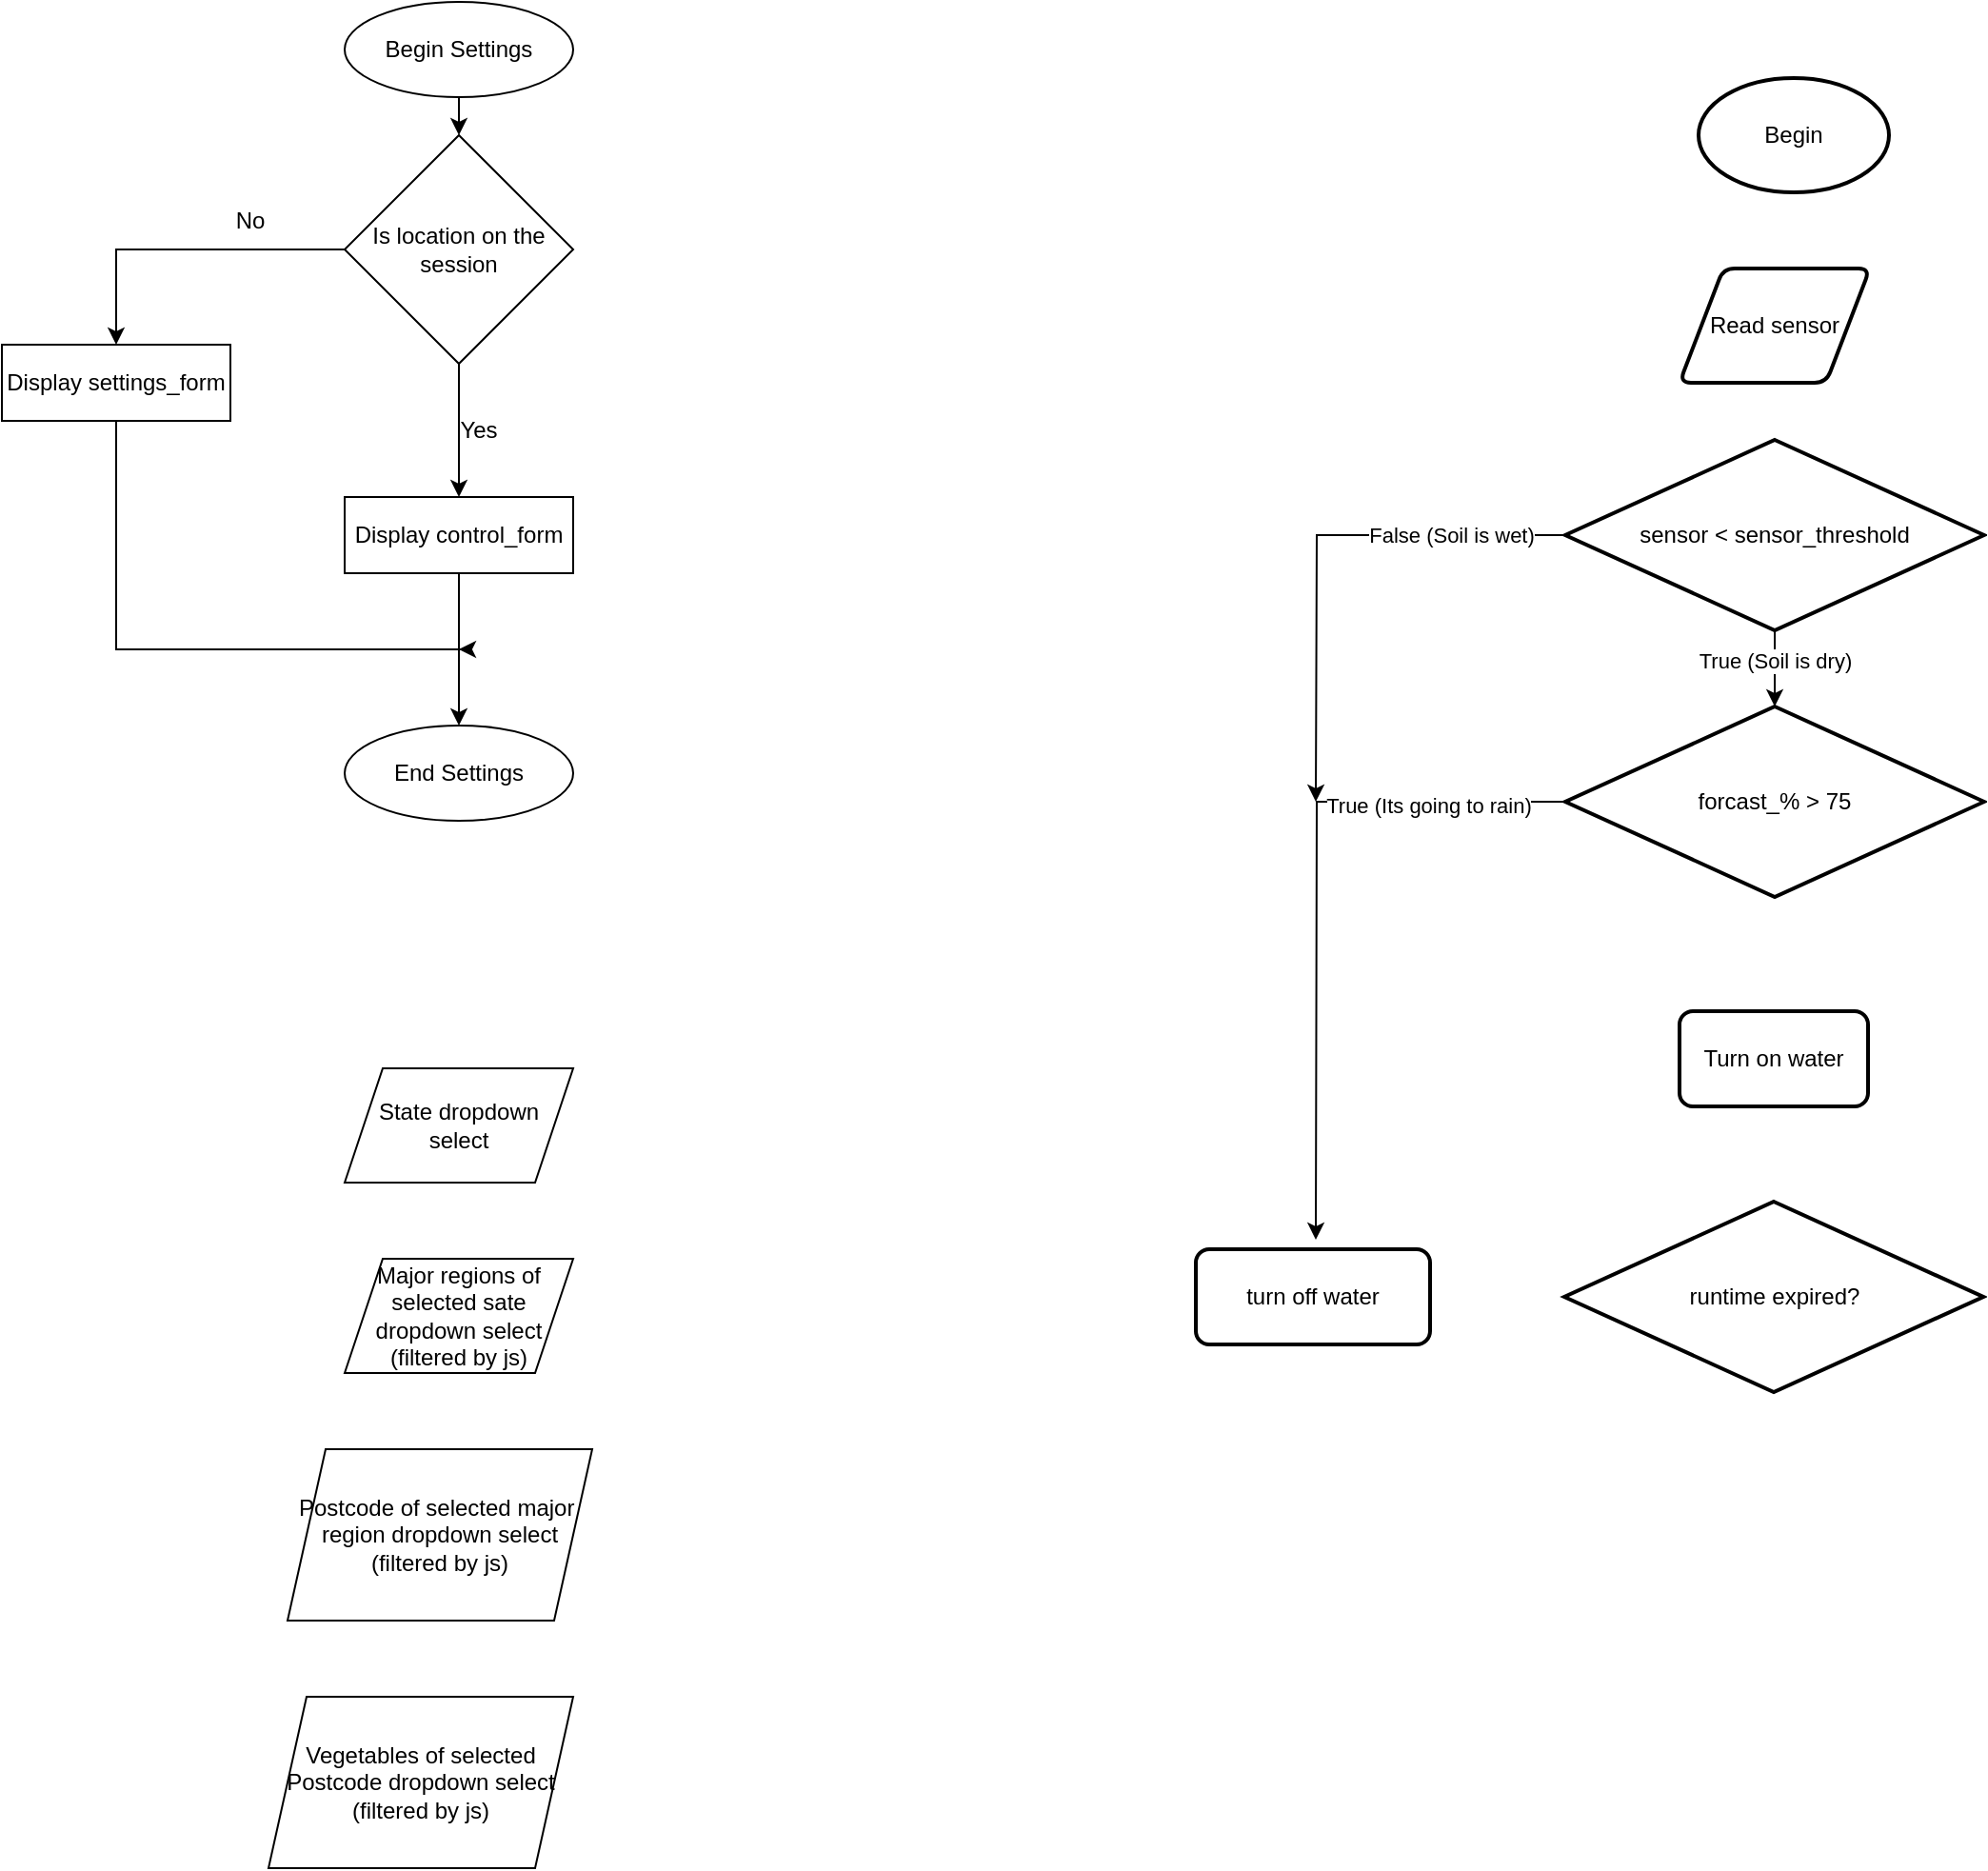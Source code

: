 <mxfile version="24.7.7">
  <diagram name="Page-1" id="kWzpsoDcdl2X75EuScx2">
    <mxGraphModel dx="1122" dy="727" grid="1" gridSize="10" guides="1" tooltips="1" connect="1" arrows="1" fold="1" page="1" pageScale="1" pageWidth="827" pageHeight="1169" math="0" shadow="0">
      <root>
        <mxCell id="0" />
        <mxCell id="1" parent="0" />
        <mxCell id="Nkkfnbg8zN6Xrn1Q_kGs-16" style="edgeStyle=orthogonalEdgeStyle;rounded=0;orthogonalLoop=1;jettySize=auto;html=1;exitX=0.5;exitY=1;exitDx=0;exitDy=0;entryX=0.5;entryY=0;entryDx=0;entryDy=0;" parent="1" source="Nkkfnbg8zN6Xrn1Q_kGs-1" target="Nkkfnbg8zN6Xrn1Q_kGs-4" edge="1">
          <mxGeometry relative="1" as="geometry" />
        </mxCell>
        <mxCell id="Nkkfnbg8zN6Xrn1Q_kGs-1" value="Begin Settings" style="ellipse;whiteSpace=wrap;html=1;" parent="1" vertex="1">
          <mxGeometry x="380" y="60" width="120" height="50" as="geometry" />
        </mxCell>
        <mxCell id="Nkkfnbg8zN6Xrn1Q_kGs-2" value="End Settings" style="ellipse;whiteSpace=wrap;html=1;" parent="1" vertex="1">
          <mxGeometry x="380" y="440" width="120" height="50" as="geometry" />
        </mxCell>
        <mxCell id="Nkkfnbg8zN6Xrn1Q_kGs-6" style="edgeStyle=orthogonalEdgeStyle;rounded=0;orthogonalLoop=1;jettySize=auto;html=1;exitX=0.5;exitY=1;exitDx=0;exitDy=0;entryX=0.5;entryY=0;entryDx=0;entryDy=0;" parent="1" source="Nkkfnbg8zN6Xrn1Q_kGs-4" target="Nkkfnbg8zN6Xrn1Q_kGs-11" edge="1">
          <mxGeometry relative="1" as="geometry">
            <mxPoint x="440" y="300" as="targetPoint" />
          </mxGeometry>
        </mxCell>
        <mxCell id="Nkkfnbg8zN6Xrn1Q_kGs-9" style="edgeStyle=orthogonalEdgeStyle;rounded=0;orthogonalLoop=1;jettySize=auto;html=1;exitX=0;exitY=0.5;exitDx=0;exitDy=0;entryX=0.5;entryY=0;entryDx=0;entryDy=0;" parent="1" source="Nkkfnbg8zN6Xrn1Q_kGs-4" target="Nkkfnbg8zN6Xrn1Q_kGs-15" edge="1">
          <mxGeometry relative="1" as="geometry">
            <mxPoint x="260" y="190" as="targetPoint" />
          </mxGeometry>
        </mxCell>
        <mxCell id="Nkkfnbg8zN6Xrn1Q_kGs-4" value="Is location on the session" style="rhombus;whiteSpace=wrap;html=1;" parent="1" vertex="1">
          <mxGeometry x="380" y="130" width="120" height="120" as="geometry" />
        </mxCell>
        <mxCell id="Nkkfnbg8zN6Xrn1Q_kGs-7" value="Yes" style="text;html=1;align=center;verticalAlign=middle;resizable=0;points=[];autosize=1;strokeColor=none;fillColor=none;" parent="1" vertex="1">
          <mxGeometry x="430" y="270" width="40" height="30" as="geometry" />
        </mxCell>
        <mxCell id="Nkkfnbg8zN6Xrn1Q_kGs-10" value="No" style="text;html=1;align=center;verticalAlign=middle;resizable=0;points=[];autosize=1;strokeColor=none;fillColor=none;" parent="1" vertex="1">
          <mxGeometry x="310" y="160" width="40" height="30" as="geometry" />
        </mxCell>
        <mxCell id="Nkkfnbg8zN6Xrn1Q_kGs-12" style="edgeStyle=orthogonalEdgeStyle;rounded=0;orthogonalLoop=1;jettySize=auto;html=1;entryX=0.5;entryY=0;entryDx=0;entryDy=0;" parent="1" source="Nkkfnbg8zN6Xrn1Q_kGs-11" target="Nkkfnbg8zN6Xrn1Q_kGs-2" edge="1">
          <mxGeometry relative="1" as="geometry" />
        </mxCell>
        <mxCell id="Nkkfnbg8zN6Xrn1Q_kGs-11" value="Display control_form" style="rounded=0;whiteSpace=wrap;html=1;" parent="1" vertex="1">
          <mxGeometry x="380" y="320" width="120" height="40" as="geometry" />
        </mxCell>
        <mxCell id="Nkkfnbg8zN6Xrn1Q_kGs-14" style="edgeStyle=orthogonalEdgeStyle;rounded=0;orthogonalLoop=1;jettySize=auto;html=1;" parent="1" source="Nkkfnbg8zN6Xrn1Q_kGs-15" edge="1">
          <mxGeometry relative="1" as="geometry">
            <mxPoint x="440" y="400" as="targetPoint" />
            <Array as="points">
              <mxPoint x="260" y="400" />
              <mxPoint x="441" y="400" />
            </Array>
          </mxGeometry>
        </mxCell>
        <mxCell id="Nkkfnbg8zN6Xrn1Q_kGs-15" value="Display settings_form" style="rounded=0;whiteSpace=wrap;html=1;" parent="1" vertex="1">
          <mxGeometry x="200" y="240" width="120" height="40" as="geometry" />
        </mxCell>
        <mxCell id="Nkkfnbg8zN6Xrn1Q_kGs-17" value="State dropdown select" style="shape=parallelogram;perimeter=parallelogramPerimeter;whiteSpace=wrap;html=1;fixedSize=1;" parent="1" vertex="1">
          <mxGeometry x="380" y="620" width="120" height="60" as="geometry" />
        </mxCell>
        <mxCell id="Nkkfnbg8zN6Xrn1Q_kGs-18" value="Major regions of selected sate dropdown select&lt;div&gt;(filtered by js)&lt;/div&gt;" style="shape=parallelogram;perimeter=parallelogramPerimeter;whiteSpace=wrap;html=1;fixedSize=1;" parent="1" vertex="1">
          <mxGeometry x="380" y="720" width="120" height="60" as="geometry" />
        </mxCell>
        <mxCell id="Nkkfnbg8zN6Xrn1Q_kGs-19" value="Postcode of selected major&amp;nbsp;&lt;div&gt;region dropdown select&lt;div&gt;(filtered by js)&lt;/div&gt;&lt;/div&gt;" style="shape=parallelogram;perimeter=parallelogramPerimeter;whiteSpace=wrap;html=1;fixedSize=1;" parent="1" vertex="1">
          <mxGeometry x="350" y="820" width="160" height="90" as="geometry" />
        </mxCell>
        <mxCell id="Nkkfnbg8zN6Xrn1Q_kGs-20" value="Vegetables of selected Postcode dropdown select&lt;div&gt;(filtered by js)&lt;br&gt;&lt;/div&gt;" style="shape=parallelogram;perimeter=parallelogramPerimeter;whiteSpace=wrap;html=1;fixedSize=1;" parent="1" vertex="1">
          <mxGeometry x="340" y="950" width="160" height="90" as="geometry" />
        </mxCell>
        <mxCell id="bdVUc4Eb2_AkQgpqR5im-5" value="Read sensor" style="shape=parallelogram;html=1;strokeWidth=2;perimeter=parallelogramPerimeter;whiteSpace=wrap;rounded=1;arcSize=12;size=0.23;" vertex="1" parent="1">
          <mxGeometry x="1081" y="200" width="100" height="60" as="geometry" />
        </mxCell>
        <mxCell id="bdVUc4Eb2_AkQgpqR5im-6" value="Begin" style="strokeWidth=2;html=1;shape=mxgraph.flowchart.start_1;whiteSpace=wrap;" vertex="1" parent="1">
          <mxGeometry x="1091" y="100" width="100" height="60" as="geometry" />
        </mxCell>
        <mxCell id="bdVUc4Eb2_AkQgpqR5im-23" style="edgeStyle=orthogonalEdgeStyle;rounded=0;orthogonalLoop=1;jettySize=auto;html=1;exitX=0;exitY=0.5;exitDx=0;exitDy=0;exitPerimeter=0;" edge="1" parent="1" source="bdVUc4Eb2_AkQgpqR5im-7">
          <mxGeometry relative="1" as="geometry">
            <mxPoint x="890" y="480" as="targetPoint" />
          </mxGeometry>
        </mxCell>
        <mxCell id="bdVUc4Eb2_AkQgpqR5im-24" value="False (Soil is wet)" style="edgeLabel;html=1;align=center;verticalAlign=middle;resizable=0;points=[];" vertex="1" connectable="0" parent="bdVUc4Eb2_AkQgpqR5im-23">
          <mxGeometry x="-0.369" y="2" relative="1" as="geometry">
            <mxPoint x="25" y="-2" as="offset" />
          </mxGeometry>
        </mxCell>
        <mxCell id="bdVUc4Eb2_AkQgpqR5im-7" value="sensor &amp;lt; sensor_threshold" style="strokeWidth=2;html=1;shape=mxgraph.flowchart.decision;whiteSpace=wrap;" vertex="1" parent="1">
          <mxGeometry x="1021" y="290" width="220" height="100" as="geometry" />
        </mxCell>
        <mxCell id="bdVUc4Eb2_AkQgpqR5im-15" style="edgeStyle=orthogonalEdgeStyle;rounded=0;orthogonalLoop=1;jettySize=auto;html=1;exitX=0;exitY=0.5;exitDx=0;exitDy=0;exitPerimeter=0;" edge="1" parent="1" source="bdVUc4Eb2_AkQgpqR5im-8">
          <mxGeometry relative="1" as="geometry">
            <mxPoint x="890" y="710" as="targetPoint" />
          </mxGeometry>
        </mxCell>
        <mxCell id="bdVUc4Eb2_AkQgpqR5im-20" value="True (Its going to rain)" style="edgeLabel;html=1;align=center;verticalAlign=middle;resizable=0;points=[];" vertex="1" connectable="0" parent="bdVUc4Eb2_AkQgpqR5im-15">
          <mxGeometry x="-0.592" y="2" relative="1" as="geometry">
            <mxPoint x="1" as="offset" />
          </mxGeometry>
        </mxCell>
        <mxCell id="bdVUc4Eb2_AkQgpqR5im-8" value="forcast_% &amp;gt; 75" style="strokeWidth=2;html=1;shape=mxgraph.flowchart.decision;whiteSpace=wrap;" vertex="1" parent="1">
          <mxGeometry x="1021" y="430" width="220" height="100" as="geometry" />
        </mxCell>
        <mxCell id="bdVUc4Eb2_AkQgpqR5im-9" value="Turn on water" style="rounded=1;whiteSpace=wrap;html=1;absoluteArcSize=1;arcSize=14;strokeWidth=2;" vertex="1" parent="1">
          <mxGeometry x="1081" y="590" width="99" height="50" as="geometry" />
        </mxCell>
        <mxCell id="bdVUc4Eb2_AkQgpqR5im-10" value="turn off water" style="rounded=1;whiteSpace=wrap;html=1;absoluteArcSize=1;arcSize=14;strokeWidth=2;" vertex="1" parent="1">
          <mxGeometry x="827" y="715" width="123" height="50" as="geometry" />
        </mxCell>
        <mxCell id="bdVUc4Eb2_AkQgpqR5im-12" value="runtime expired?" style="strokeWidth=2;html=1;shape=mxgraph.flowchart.decision;whiteSpace=wrap;" vertex="1" parent="1">
          <mxGeometry x="1020.5" y="690" width="220" height="100" as="geometry" />
        </mxCell>
        <mxCell id="bdVUc4Eb2_AkQgpqR5im-13" style="edgeStyle=orthogonalEdgeStyle;rounded=0;orthogonalLoop=1;jettySize=auto;html=1;exitX=0.5;exitY=1;exitDx=0;exitDy=0;exitPerimeter=0;entryX=0.5;entryY=0;entryDx=0;entryDy=0;entryPerimeter=0;" edge="1" parent="1" source="bdVUc4Eb2_AkQgpqR5im-7" target="bdVUc4Eb2_AkQgpqR5im-8">
          <mxGeometry relative="1" as="geometry" />
        </mxCell>
        <mxCell id="bdVUc4Eb2_AkQgpqR5im-21" value="True (Soil is dry)" style="edgeLabel;html=1;align=center;verticalAlign=middle;resizable=0;points=[];" vertex="1" connectable="0" parent="bdVUc4Eb2_AkQgpqR5im-13">
          <mxGeometry x="-0.232" relative="1" as="geometry">
            <mxPoint as="offset" />
          </mxGeometry>
        </mxCell>
      </root>
    </mxGraphModel>
  </diagram>
</mxfile>
